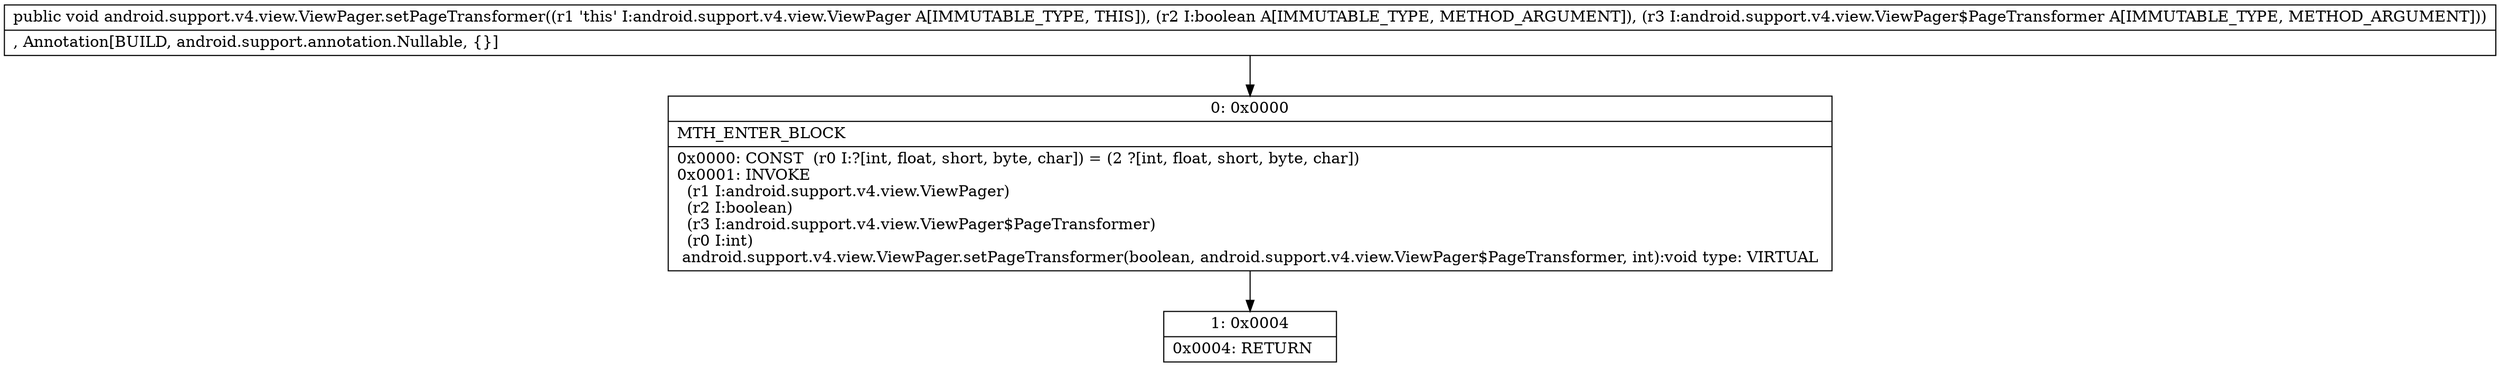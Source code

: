 digraph "CFG forandroid.support.v4.view.ViewPager.setPageTransformer(ZLandroid\/support\/v4\/view\/ViewPager$PageTransformer;)V" {
Node_0 [shape=record,label="{0\:\ 0x0000|MTH_ENTER_BLOCK\l|0x0000: CONST  (r0 I:?[int, float, short, byte, char]) = (2 ?[int, float, short, byte, char]) \l0x0001: INVOKE  \l  (r1 I:android.support.v4.view.ViewPager)\l  (r2 I:boolean)\l  (r3 I:android.support.v4.view.ViewPager$PageTransformer)\l  (r0 I:int)\l android.support.v4.view.ViewPager.setPageTransformer(boolean, android.support.v4.view.ViewPager$PageTransformer, int):void type: VIRTUAL \l}"];
Node_1 [shape=record,label="{1\:\ 0x0004|0x0004: RETURN   \l}"];
MethodNode[shape=record,label="{public void android.support.v4.view.ViewPager.setPageTransformer((r1 'this' I:android.support.v4.view.ViewPager A[IMMUTABLE_TYPE, THIS]), (r2 I:boolean A[IMMUTABLE_TYPE, METHOD_ARGUMENT]), (r3 I:android.support.v4.view.ViewPager$PageTransformer A[IMMUTABLE_TYPE, METHOD_ARGUMENT]))  | , Annotation[BUILD, android.support.annotation.Nullable, \{\}]\l}"];
MethodNode -> Node_0;
Node_0 -> Node_1;
}

